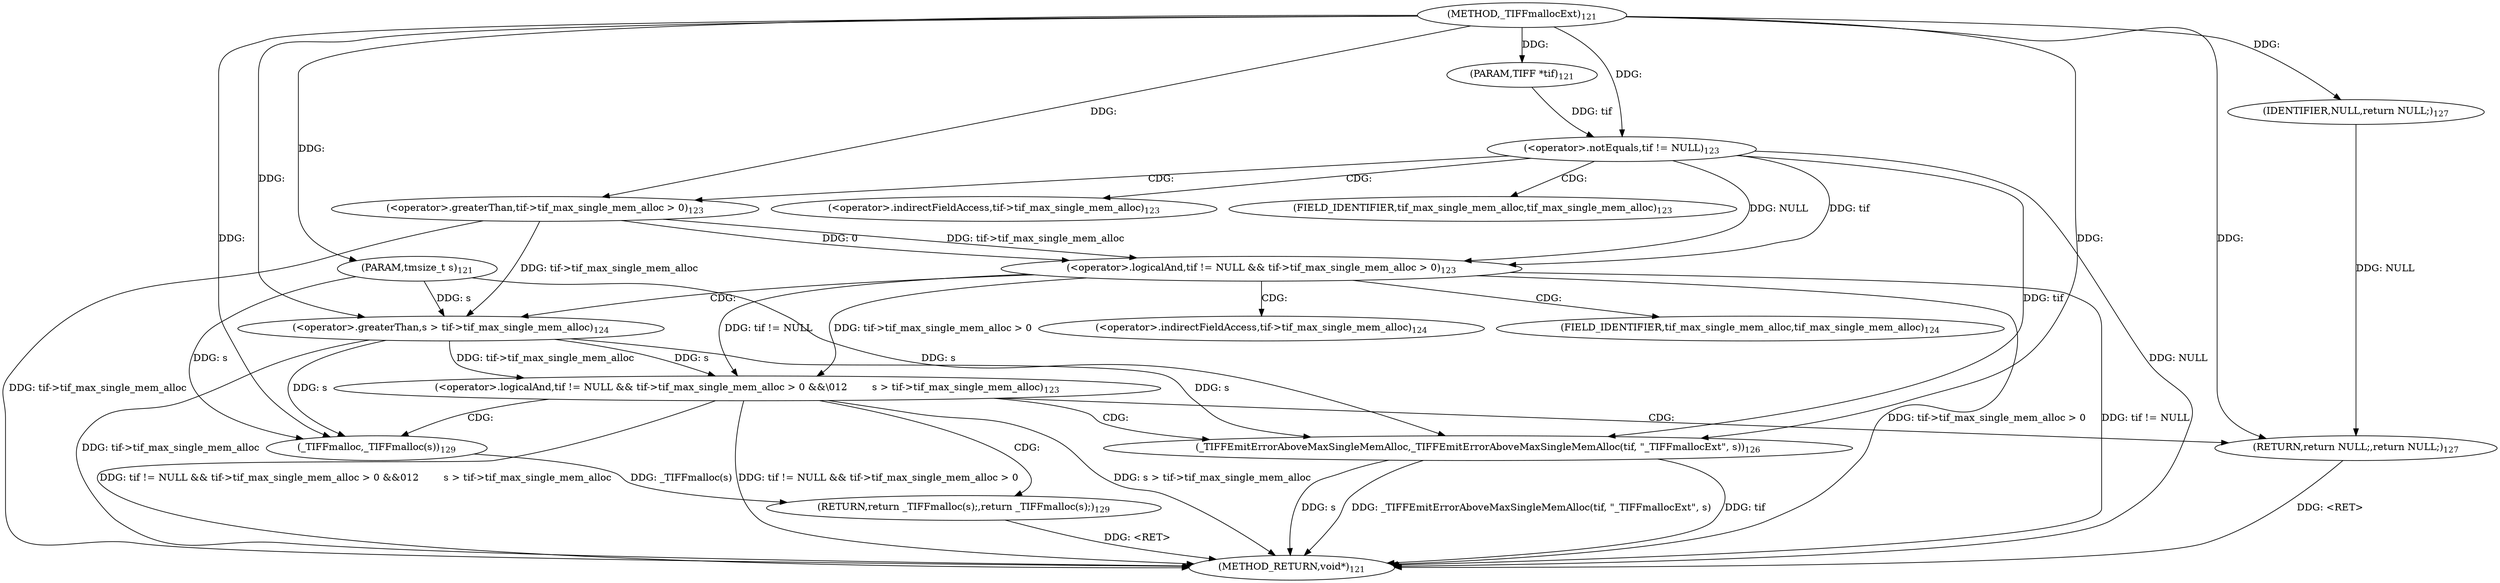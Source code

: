 digraph "_TIFFmallocExt" {  
"180" [label = <(METHOD,_TIFFmallocExt)<SUB>121</SUB>> ]
"210" [label = <(METHOD_RETURN,void*)<SUB>121</SUB>> ]
"181" [label = <(PARAM,TIFF *tif)<SUB>121</SUB>> ]
"182" [label = <(PARAM,tmsize_t s)<SUB>121</SUB>> ]
"207" [label = <(RETURN,return _TIFFmalloc(s);,return _TIFFmalloc(s);)<SUB>129</SUB>> ]
"185" [label = <(&lt;operator&gt;.logicalAnd,tif != NULL &amp;&amp; tif-&gt;tif_max_single_mem_alloc &gt; 0 &amp;&amp;\012        s &gt; tif-&gt;tif_max_single_mem_alloc)<SUB>123</SUB>> ]
"208" [label = <(_TIFFmalloc,_TIFFmalloc(s))<SUB>129</SUB>> ]
"201" [label = <(_TIFFEmitErrorAboveMaxSingleMemAlloc,_TIFFEmitErrorAboveMaxSingleMemAlloc(tif, &quot;_TIFFmallocExt&quot;, s))<SUB>126</SUB>> ]
"205" [label = <(RETURN,return NULL;,return NULL;)<SUB>127</SUB>> ]
"186" [label = <(&lt;operator&gt;.logicalAnd,tif != NULL &amp;&amp; tif-&gt;tif_max_single_mem_alloc &gt; 0)<SUB>123</SUB>> ]
"195" [label = <(&lt;operator&gt;.greaterThan,s &gt; tif-&gt;tif_max_single_mem_alloc)<SUB>124</SUB>> ]
"206" [label = <(IDENTIFIER,NULL,return NULL;)<SUB>127</SUB>> ]
"187" [label = <(&lt;operator&gt;.notEquals,tif != NULL)<SUB>123</SUB>> ]
"190" [label = <(&lt;operator&gt;.greaterThan,tif-&gt;tif_max_single_mem_alloc &gt; 0)<SUB>123</SUB>> ]
"197" [label = <(&lt;operator&gt;.indirectFieldAccess,tif-&gt;tif_max_single_mem_alloc)<SUB>124</SUB>> ]
"191" [label = <(&lt;operator&gt;.indirectFieldAccess,tif-&gt;tif_max_single_mem_alloc)<SUB>123</SUB>> ]
"199" [label = <(FIELD_IDENTIFIER,tif_max_single_mem_alloc,tif_max_single_mem_alloc)<SUB>124</SUB>> ]
"193" [label = <(FIELD_IDENTIFIER,tif_max_single_mem_alloc,tif_max_single_mem_alloc)<SUB>123</SUB>> ]
  "207" -> "210"  [ label = "DDG: &lt;RET&gt;"] 
  "205" -> "210"  [ label = "DDG: &lt;RET&gt;"] 
  "186" -> "210"  [ label = "DDG: tif != NULL"] 
  "190" -> "210"  [ label = "DDG: tif-&gt;tif_max_single_mem_alloc"] 
  "186" -> "210"  [ label = "DDG: tif-&gt;tif_max_single_mem_alloc &gt; 0"] 
  "185" -> "210"  [ label = "DDG: tif != NULL &amp;&amp; tif-&gt;tif_max_single_mem_alloc &gt; 0"] 
  "195" -> "210"  [ label = "DDG: tif-&gt;tif_max_single_mem_alloc"] 
  "185" -> "210"  [ label = "DDG: s &gt; tif-&gt;tif_max_single_mem_alloc"] 
  "185" -> "210"  [ label = "DDG: tif != NULL &amp;&amp; tif-&gt;tif_max_single_mem_alloc &gt; 0 &amp;&amp;\012        s &gt; tif-&gt;tif_max_single_mem_alloc"] 
  "201" -> "210"  [ label = "DDG: tif"] 
  "201" -> "210"  [ label = "DDG: s"] 
  "201" -> "210"  [ label = "DDG: _TIFFEmitErrorAboveMaxSingleMemAlloc(tif, &quot;_TIFFmallocExt&quot;, s)"] 
  "187" -> "210"  [ label = "DDG: NULL"] 
  "180" -> "181"  [ label = "DDG: "] 
  "180" -> "182"  [ label = "DDG: "] 
  "208" -> "207"  [ label = "DDG: _TIFFmalloc(s)"] 
  "186" -> "185"  [ label = "DDG: tif != NULL"] 
  "186" -> "185"  [ label = "DDG: tif-&gt;tif_max_single_mem_alloc &gt; 0"] 
  "195" -> "185"  [ label = "DDG: s"] 
  "195" -> "185"  [ label = "DDG: tif-&gt;tif_max_single_mem_alloc"] 
  "206" -> "205"  [ label = "DDG: NULL"] 
  "180" -> "205"  [ label = "DDG: "] 
  "195" -> "208"  [ label = "DDG: s"] 
  "182" -> "208"  [ label = "DDG: s"] 
  "180" -> "208"  [ label = "DDG: "] 
  "187" -> "186"  [ label = "DDG: tif"] 
  "187" -> "186"  [ label = "DDG: NULL"] 
  "190" -> "186"  [ label = "DDG: tif-&gt;tif_max_single_mem_alloc"] 
  "190" -> "186"  [ label = "DDG: 0"] 
  "182" -> "195"  [ label = "DDG: s"] 
  "180" -> "195"  [ label = "DDG: "] 
  "190" -> "195"  [ label = "DDG: tif-&gt;tif_max_single_mem_alloc"] 
  "187" -> "201"  [ label = "DDG: tif"] 
  "180" -> "201"  [ label = "DDG: "] 
  "195" -> "201"  [ label = "DDG: s"] 
  "182" -> "201"  [ label = "DDG: s"] 
  "180" -> "206"  [ label = "DDG: "] 
  "181" -> "187"  [ label = "DDG: tif"] 
  "180" -> "187"  [ label = "DDG: "] 
  "180" -> "190"  [ label = "DDG: "] 
  "185" -> "208"  [ label = "CDG: "] 
  "185" -> "201"  [ label = "CDG: "] 
  "185" -> "205"  [ label = "CDG: "] 
  "185" -> "207"  [ label = "CDG: "] 
  "186" -> "195"  [ label = "CDG: "] 
  "186" -> "197"  [ label = "CDG: "] 
  "186" -> "199"  [ label = "CDG: "] 
  "187" -> "191"  [ label = "CDG: "] 
  "187" -> "193"  [ label = "CDG: "] 
  "187" -> "190"  [ label = "CDG: "] 
}
